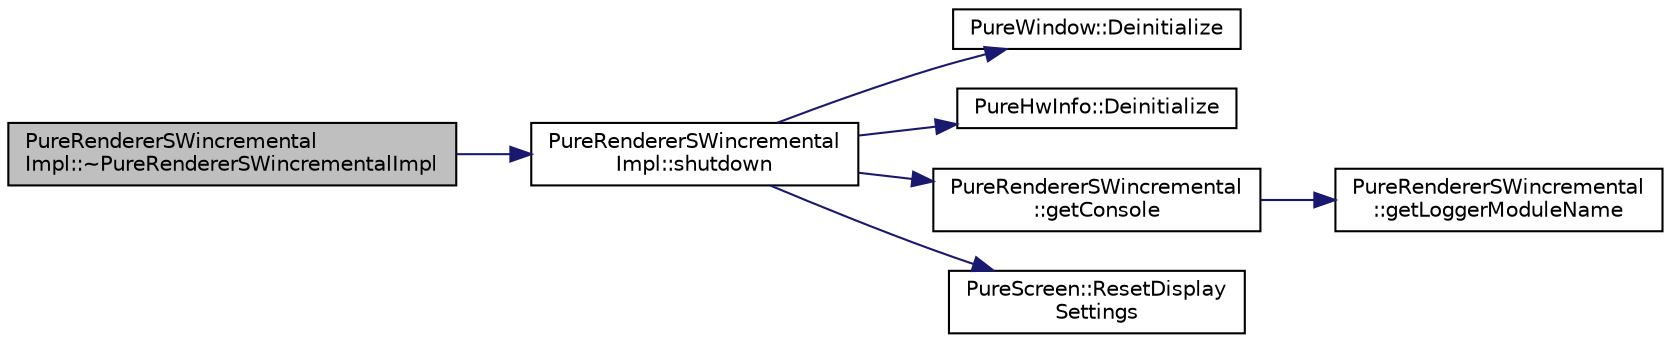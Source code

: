digraph "PureRendererSWincrementalImpl::~PureRendererSWincrementalImpl"
{
 // LATEX_PDF_SIZE
  edge [fontname="Helvetica",fontsize="10",labelfontname="Helvetica",labelfontsize="10"];
  node [fontname="Helvetica",fontsize="10",shape=record];
  rankdir="LR";
  Node1 [label="PureRendererSWincremental\lImpl::~PureRendererSWincrementalImpl",height=0.2,width=0.4,color="black", fillcolor="grey75", style="filled", fontcolor="black",tooltip="Calls shutdown()."];
  Node1 -> Node2 [color="midnightblue",fontsize="10",style="solid",fontname="Helvetica"];
  Node2 [label="PureRendererSWincremental\lImpl::shutdown",height=0.2,width=0.4,color="black", fillcolor="white", style="filled",URL="$class_pure_renderer_s_wincremental_impl.html#ac9dfeb5732f74222995db64042ce9ebe",tooltip="This stops the renderer."];
  Node2 -> Node3 [color="midnightblue",fontsize="10",style="solid",fontname="Helvetica"];
  Node3 [label="PureWindow::Deinitialize",height=0.2,width=0.4,color="black", fillcolor="white", style="filled",URL="$class_pure_window.html#a7d8914f933169c9053561f72fcb219b5",tooltip="This deletes the window, then initialize() can be called again later."];
  Node2 -> Node4 [color="midnightblue",fontsize="10",style="solid",fontname="Helvetica"];
  Node4 [label="PureHwInfo::Deinitialize",height=0.2,width=0.4,color="black", fillcolor="white", style="filled",URL="$class_pure_hw_info.html#ae804908d8165b712ceb48d58598d0f96",tooltip="Deinitializes the singleton instance."];
  Node2 -> Node5 [color="midnightblue",fontsize="10",style="solid",fontname="Helvetica"];
  Node5 [label="PureRendererSWincremental\l::getConsole",height=0.2,width=0.4,color="black", fillcolor="white", style="filled",URL="$class_pure_renderer_s_wincremental.html#acea21e565743526b85cd03e5571c3010",tooltip="Returns access to console preset with logger module name as this class."];
  Node5 -> Node6 [color="midnightblue",fontsize="10",style="solid",fontname="Helvetica"];
  Node6 [label="PureRendererSWincremental\l::getLoggerModuleName",height=0.2,width=0.4,color="black", fillcolor="white", style="filled",URL="$class_pure_renderer_s_wincremental.html#a71cc5be78aa684df73628ecc6f9570b0",tooltip="Returns the logger module name of this class."];
  Node2 -> Node7 [color="midnightblue",fontsize="10",style="solid",fontname="Helvetica"];
  Node7 [label="PureScreen::ResetDisplay\lSettings",height=0.2,width=0.4,color="black", fillcolor="white", style="filled",URL="$class_pure_screen.html#a23c2e1349518c27ae174f32fd539b024",tooltip="Resets the original display settings."];
}
